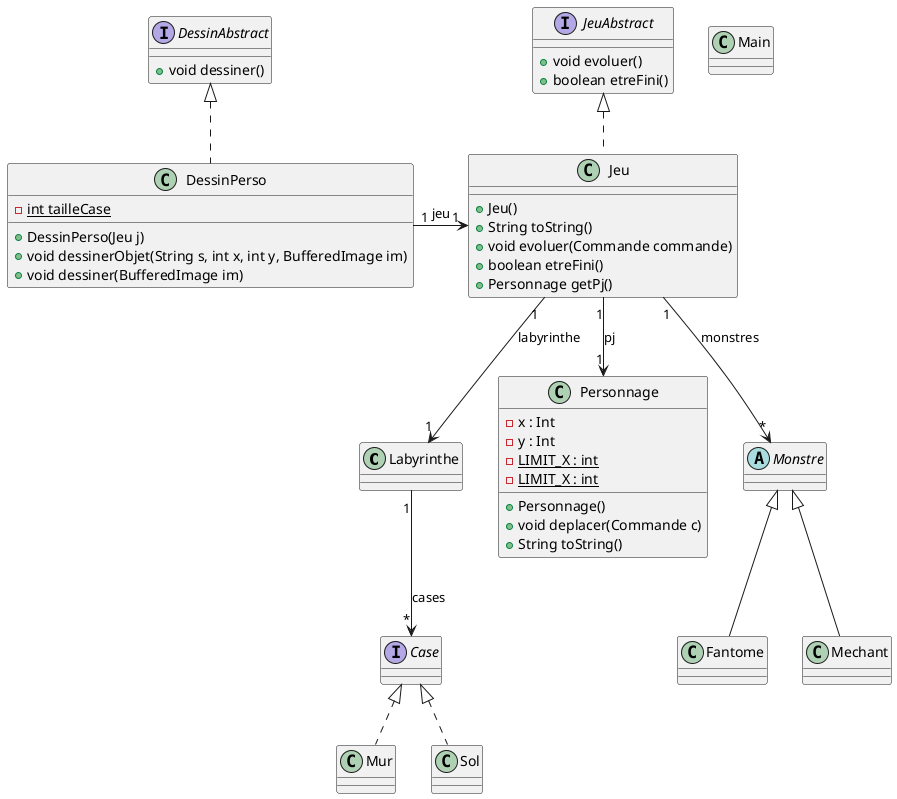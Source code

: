 @startuml

class Labyrinthe {

}
Labyrinthe "1" --> "*" Case : cases

interface Case {

}

class Mur implements Case {

}

class Sol implements Case {

}

class Personnage {
    - x : Int
    - y : Int
    - {static} LIMIT_X : int
    - {static} LIMIT_X : int
    + Personnage()
    + void deplacer(Commande c)
    + String toString()
}

abstract class Monstre {

}

class Fantome extends Monstre {

}

class Mechant extends Monstre {

}

interface JeuAbstract {
    + void evoluer()
    + boolean etreFini()
}

interface DessinAbstract {
    + void dessiner()
}

Jeu "1" --> "1" Labyrinthe : labyrinthe
Jeu "1" --> "1" Personnage : pj
Jeu "1" --> "*" Monstre : monstres

class Main {

}

class Jeu implements JeuAbstract {
    + Jeu()
    + String toString()
    + void evoluer(Commande commande)
    + boolean etreFini()
    + Personnage getPj()
}

class DessinPerso implements DessinAbstract {
    - {static} int tailleCase
    + DessinPerso(Jeu j)
    + void dessinerObjet(String s, int x, int y, BufferedImage im)
    + void dessiner(BufferedImage im)
}
DessinPerso "1" -> "1" Jeu : jeu

@enduml
